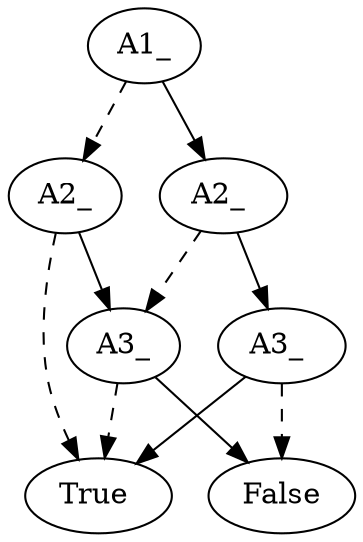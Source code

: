 digraph{2846332648528[label=A1_]2846332648048[label="A2_"]
2846332648528 -> 2846332648048  [style=dashed]
2846332638768[label="True"]
2846332648048 -> 2846332638768 [style=dashed]
2846332649328[label="A3_ "]
2846332648048 -> 2846332649328 
2846332638768[label="True"]
2846332649328 -> 2846332638768 [style=dashed]
2846332646288[label="False "]
2846332649328 -> 2846332646288
2846332649008[label="A2_ "]
2846332648528 -> 2846332649008 
2846332649328[label="A3_"]
2846332649008 -> 2846332649328  [style=dashed]
2846332647088[label="A3_ "]
2846332649008 -> 2846332647088 
2846332646288[label="False"]
2846332647088 -> 2846332646288 [style=dashed]
2846332638768[label="True "]
2846332647088 -> 2846332638768
}